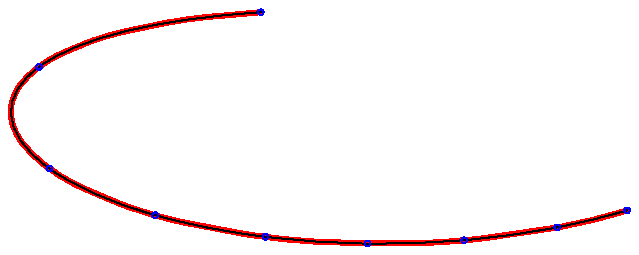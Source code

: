 % nurbstobezier.mp
% Troy Henderson
% 2007

prologues := 1;

% Evaluate a cubic polynomial of the "standard" Bezier form at t
vardef evalbezier(expr p,t) =
  save _a,_b,_c,_d;
  numeric _a,_b,_c,_d;
  _a:=(1-t)**3;
  _b:=3*((1-t)**2)*t;
  _c:=3*(1-t)*(t**2);
  _d:=t**3;
  (point 0 of p)*_a + (postcontrol 0 of p)*_b + (precontrol 1 of p)*_c + (point 1 of p)*_d
enddef;

% Evaluate the derivative of a cubic polynomial of the "standard"
% Bezier form at t
vardef evalbezierderivative(expr p,t) =
  save _a,_b,_c;
  pair _a,_b,_c;
  _a:=3*((point 1 of p) - 3*(precontrol 1 of p) + 3*(postcontrol 0 of p) -(point 0 of p));
  _b:=6*((precontrol 1 of p) - 2*(postcontrol 0 of p) + (point 0 of p));
  _c:=3*((postcontrol 0 of p) - (point 0 of p));
  _a*(t**2) + _b*t + _c
enddef;

% Evaluate a rational function of the "standard" cubic NURBS form at t
vardef evalnurbs(expr p,w,t) =
  save _q,_r;
  path _q,_r;
  _q:=((cyanpart w)*(point 0 of p)).. controls ((magentapart w)*(postcontrol 0 of p)) and ((yellowpart w)*(precontrol 1 of p)) .. ((blackpart w)*(point 1 of p));
  _r:=(cyanpart w,0) .. controls (magentapart w,0) and (yellowpart w,0) .. (blackpart w,0);
  evalbezier(_q,t)/(xpart evalbezier(_r,t))
enddef;

% Evaluate the derivative of a rational function of the "standard"
% cubic NURBS form at t
vardef evalnurbsderivative(expr p,w,t) =
  save _a,_b,_c,_d,_q,_r;
  pair _a,_b;
  numeric _c,_d;
  path _q,_r;
  _q:=((cyanpart w)*(point 0 of p)) .. controls ((magentapart w)*(postcontrol 0 of p)) and ((yellowpart w)*(precontrol 1 of p)) .. ((blackpart w)*(point 1 of p));
  _r:=(cyanpart w,0) .. controls (magentapart w,0) and (yellowpart w,0) .. (blackpart w,0);
  _a:=evalbezier(_q,t);
  _b:=evalbezierderivative(_q,t);
  _c:=xpart evalbezier(_r,t);
  _d:=xpart evalbezierderivative(_r,t);
  (_b*_c-_a*_d)/(_c**2)
enddef;

% Fit a cubic polynomial of the "standard" Bezier form to a
% rational function of the 
% "standard" cubic NURBS form with function and derivative agreement
% at tmin and tmax
vardef nurbstobezier(expr p,w,tmin,tmax) =
  save _a,_b,_c,_d,_e;
  pair _a,_b,_c,_d;
  numeric _e;
  _e:=(tmax-tmin)/3;
  _a:=evalnurbs(p,w,tmin);
  _b:=_a + _e*evalnurbsderivative(p,w,tmin);
  _d:=evalnurbs(p,w,tmax);
  _c:=_d - _e*evalnurbsderivative(p,w,tmax);
  _a .. controls _b and _c .. _d
enddef;

% Reparameterize a cubic polynomial of the "standard" Bezier form by mapping
% the interval [tmin,tmax] to [0,1]
vardef beziertobezier(expr p,tmin,tmax) =
  nurbstobezier(p,(1,1,1,1),tmin,tmax)
enddef;

% Evalute the L^2[0,1] norm of a cubic polynomial of the "standard"
% Bezier form
vardef beziernorm(expr p) =
  save _a,_b,_c,_d,_i,_xabs,_yabs,_A,_B,_C,_D,_I;
  numeric _a,_b,_c,_d,_i,_xabs,_yabs,_A,_B,_C,_D,_I;
  _xabs:=max(abs(xpart point 0 of p),abs(xpart postcontrol 0 of p),abs(xpart precontrol 1 of p),abs(xpart point 1 of p));
  _yabs:=max(abs(ypart point 0 of p),abs(ypart postcontrol 0 of p),abs(ypart precontrol 1 of p),abs(ypart point 1 of p));
  if (_xabs > 0):
    _a:=xpart((point 1 of p) - 3*(precontrol 1 of p) + 3*(postcontrol 0 of p) - (point 0 of p))/_xabs;
    _b:=3*xpart((precontrol 1 of p) - 2*(postcontrol 0 of p) + (point 0 of p))/_xabs;
    _c:=3*xpart((postcontrol 0 of p) - (point 0 of p))/_xabs;
    _d:=xpart(point 0 of p)/_xabs;
    _i:=(_a**2)/7 + ((_b)**2 + 2*_a*_c)/5 + (_a*_b + 2*_b*_d + (_c**2))/3 + (_a*_d + _b*_c)/2 + (_c*_d + (_d**2));
  else:
    _i:=0;
  fi;
  if (_yabs > 0):
    _A:=ypart((point 1 of p) - 3*(precontrol 1 of p) + 3*(postcontrol 0 of p) - (point 0 of p))/_yabs;
    _B:=3*ypart((precontrol 1 of p) - 2*(postcontrol 0 of p) + (point 0 of p))/_yabs;
    _C:=3*ypart((postcontrol 0 of p) - (point 0 of p))/_yabs;
    _D:=ypart(point 0 of p)/_yabs;
    _I:=(_A**2)/7 + ((_B)**2 + 2*_A*_C)/5 + (_A*_B + 2*_B*_D + (_C**2))/3 + (_A*_D + _B*_C)/2 + (_C*_D + (_D**2));
  else:
    _I:=0;
  fi;
  (_xabs*sqrt(_i)) ++ (_yabs*sqrt(_I))
enddef;

% Fit a cubic Bezier spline to a rational function of the "standard"
% cubic NURBS form by iteratively refining the Bezier curve.
% p is a 4 point path containing the 4 cubic NURBS (2D) control points
% w is a cmykcolor containing the 4 cubic NURBS weights
% EPS is the tolerance to stop refining each branch of the Bezier spline
vardef fitnurbswithbezier(expr p,w,EPS) =
  save _a,_b,_c,_e,_error,_k,_q;
  numeric _a,_b,_c,_error,_k;
  path _q,_q[],_e;
  _a:=0;
  _b:=1;
  _k:=1/sqrt(2);
  _q:=(point 0 of p);
  _q[4]:=nurbstobezier(p,w,_a,_b);
  forever:
    exitunless(_a<1);
    _q[1]:=_q[4];
    _c:=_b-_k*((_b-_a)**2);
    _q[2]:=beziertobezier(_q[1],_a,_c);
    _q[3]:=nurbstobezier(p,w,_a,_c);
    _q[4]:=_q[3];
    _e:=((point 0 of _q[2])-(point 0 of _q[3])) .. controls ((postcontrol 0 of _q[2])-(postcontrol 0 of _q[3])) and ((precontrol 1 of _q[2])-(precontrol 1 of _q[3])) .. ((point 1 of _q[2])-(point 1 of _q[3]));
    _error:=beziernorm(_e)/beziernorm(_q[3]);
    show _error;
    if (_error > EPS):
      _b:=_c;
    else:
      _q[2]:=beziertobezier(_q[1],_c,_b);
      _q[3]:=nurbstobezier(p,w,_c,_b);
      _e:=((point 0 of _q[2])-(point 0 of _q[3])) .. controls ((postcontrol 0 of _q[2])-(postcontrol 0 of _q[3])) and ((precontrol 1 of _q[2])-(precontrol 1 of _q[3])) .. ((point 1 of _q[2])-(point 1 of _q[3]));
      _error:=beziernorm(_e)/beziernorm(_q[3]);
      if (_error > EPS):
	_q:=_q .. controls (postcontrol 0 of _q[4]) and (precontrol 1 of _q[4]) .. (point 1 of _q[4]);
	_a:=_c;
	_q[4]:=_q[3];
      else:
	_q:=_q .. controls (postcontrol 0 of _q[1]) and (precontrol 1 of _q[1]) .. (point 1 of _q[1]);
	_a:=_b;
	_q[4]:=nurbstobezier(p,w,_a,1);
      fi;
      _b:=1;
    fi;
  endfor;
  _q
enddef;

% This macro is used to provide a path to draw the NURBS
% It returns a path of length N passing through N+1 equally spaced
% (in time) points along the NURBS connected by line segments
vardef samplednurbs(expr p,w,N) =
  save _a,_b,_c,_d,_n,_t,_q;
  numeric _a,_b,_c,_d,_n,_t;
  path _q;
  _q:=(point 0 of p);
  for _n=1 upto N:
    _t:=_n/N;
    _a:=(cyanpart w)*((1-_t)**3);
    _b:=3*(magentapart w)*((1-_t)**2)*_t;
    _c:=3*(yellowpart w)*(1-_t)*(_t**2);
    _d:=(blackpart w)*(_t**3);
    _q:=_q .. ((_a*(point 0 of p)+_b*(postcontrol 0 of p)+_c*(precontrol 1 of p)+_d*(point 1 of p))/(_a+_b+_c+_d));
  endfor;
  ( _q )
enddef;

%%%%%%%%%%%%%%%%%%%%%%%%%%%%%%%
% Here's where the fun begins %
%%%%%%%%%%%%%%%%%%%%%%%%%%%%%%%

beginfig(0);
% p contains the 4 control points of the rational function of the
% "standard" cubic NURBS form
  path p;
  p:=(297.63725,297.63725) .. controls (132.98871,286.67885) and (180.62535,152.16249) .. (429.54399,226.31157);

% w contains the 4 weights for the rational function of the
% "standard" cubic NURBS form
  cmykcolor w;
  w:=(2.15756,1.6709,0.8598,1.34647);
  
% EPS represents the minimum "acceptable error" to stop refining any
% given branch of the Bezier
  Err:=0.040;

% q represents the Bezier spline fit to the rational function of the
% "standard" cubic NURBS form
  path q;
  q:=fitnurbswithbezier(p,w,Err);
%  q:=fitnurbswithbezier(reverse p,(blackpart w,yellowpart w,magentapart w,cyanpart w),Err);

% draw the NURBS by sampling it at many points and connecting the
% samples via line segments
  draw samplednurbs(p,w,20) withcolor red withpen pencircle scaled 2bp;

% draw the Bezier spline and its knots
  draw q;
  for n=0 upto length q:
    draw fullcircle scaled 2 shifted point n of q withcolor blue;
  endfor;
endfig;

end
